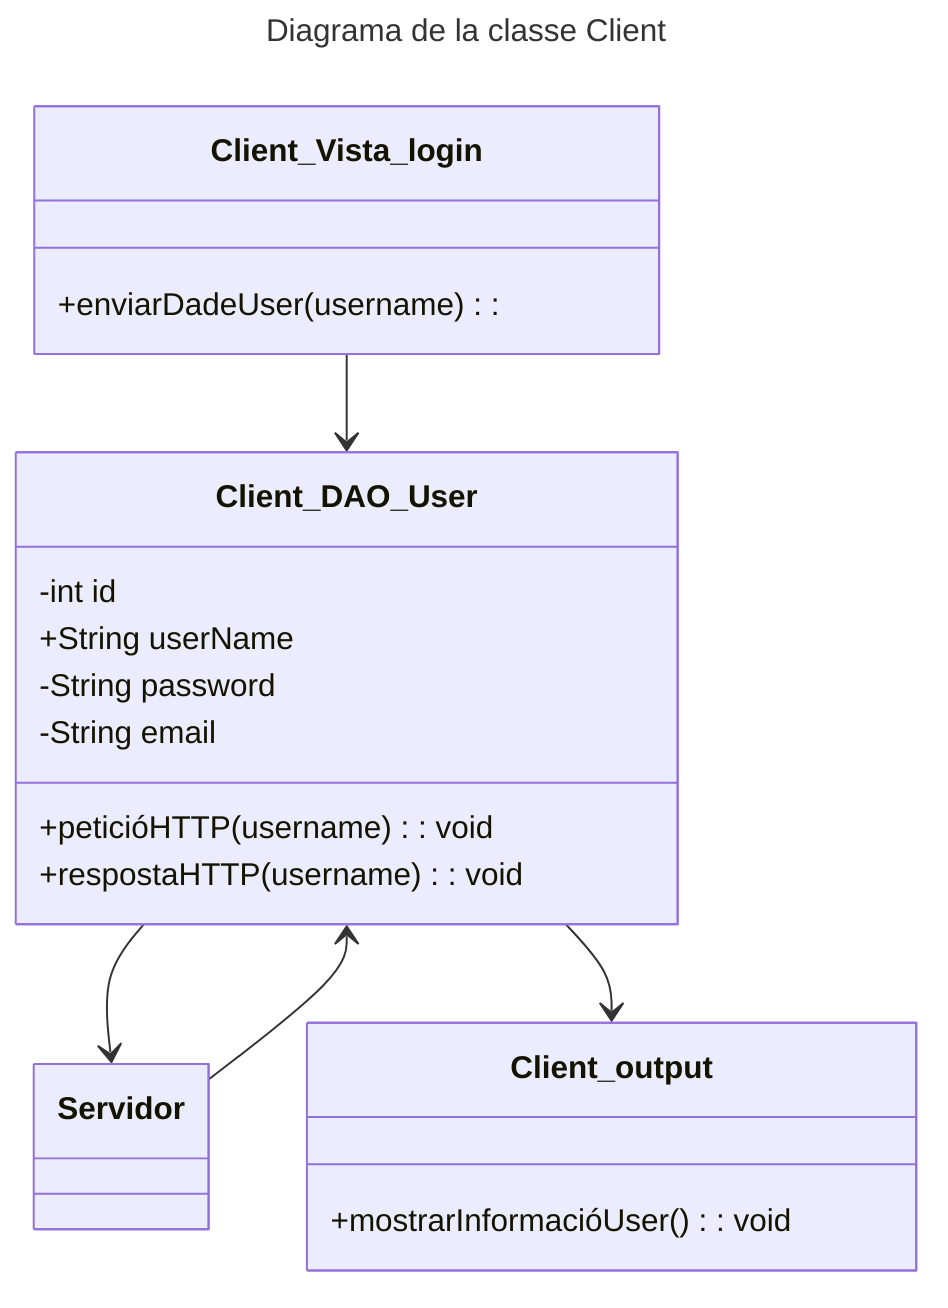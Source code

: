 ---
title: Diagrama de la classe Client
---
classDiagram
    Client_Vista_login "" --> Client_DAO_User
    Client_DAO_User ""--> Servidor
    Client_DAO_User ""--> Client_output
    Servidor ""--> Client_DAO_User
    Client_output
    class Client_Vista_login{
        +enviarDadeUser(username):
    }
    class Client_DAO_User{
        -int id
        +String userName
        -String password
        -String email
        +peticióHTTP(username): void
        +respostaHTTP(username): void
    }
    class Client_output{
        +mostrarInformacióUser(): void
    }